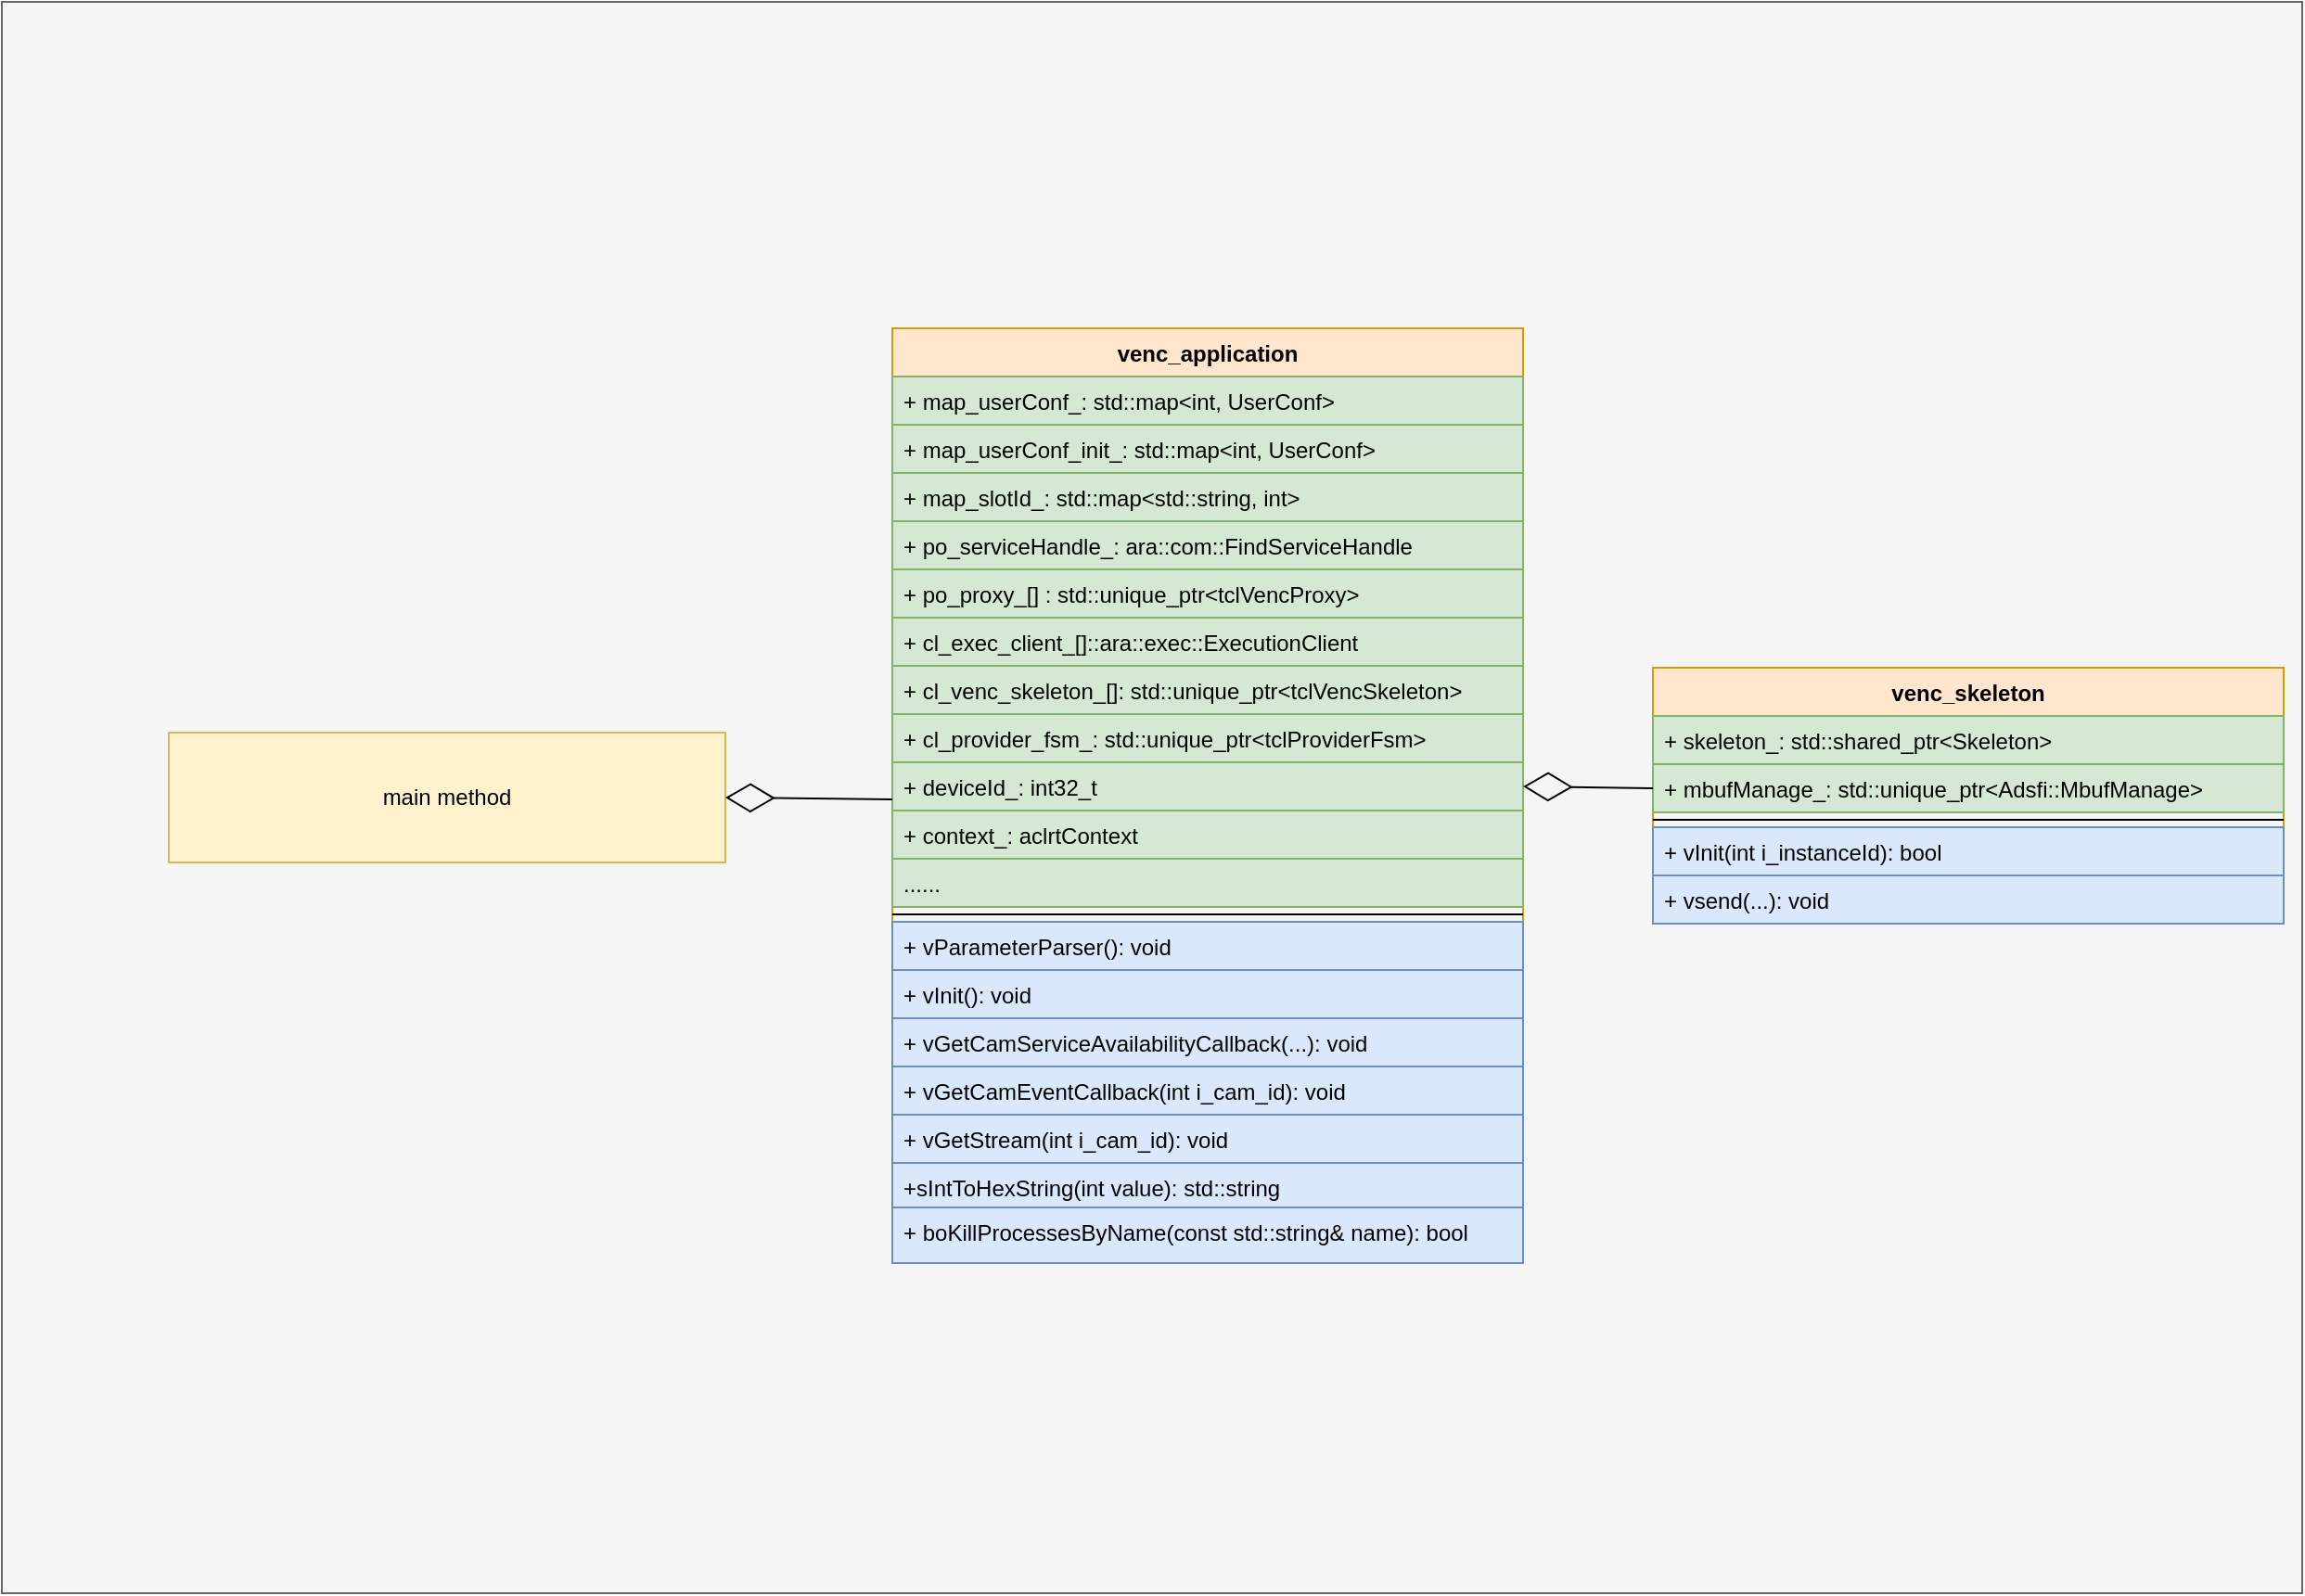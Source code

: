 <mxfile version="26.0.14">
  <diagram name="第 1 页" id="ww4SpD9q9hE-swhxdFp6">
    <mxGraphModel dx="1050" dy="-604" grid="1" gridSize="10" guides="1" tooltips="1" connect="1" arrows="1" fold="1" page="1" pageScale="1" pageWidth="827" pageHeight="1169" math="0" shadow="0">
      <root>
        <mxCell id="0" />
        <mxCell id="1" parent="0" />
        <mxCell id="QamxqkGbcU3FXPbwEzF8-87" value="" style="html=1;fillColor=#f5f5f5;fontColor=#333333;strokeColor=#666666;" parent="1" vertex="1">
          <mxGeometry x="70" y="1430" width="1240" height="858" as="geometry" />
        </mxCell>
        <mxCell id="QamxqkGbcU3FXPbwEzF8-137" value="venc_application" style="swimlane;fontStyle=1;align=center;verticalAlign=top;childLayout=stackLayout;horizontal=1;startSize=26;horizontalStack=0;resizeParent=1;resizeParentMax=0;resizeLast=0;collapsible=1;marginBottom=0;fillColor=#ffe6cc;strokeColor=#d79b00;" parent="1" vertex="1">
          <mxGeometry x="550" y="1606" width="340" height="372" as="geometry">
            <mxRectangle x="550" y="1606" width="130" height="30" as="alternateBounds" />
          </mxGeometry>
        </mxCell>
        <mxCell id="QamxqkGbcU3FXPbwEzF8-138" value="+ map_userConf_: std::map&lt;int, UserConf&gt;" style="text;strokeColor=#82b366;fillColor=#d5e8d4;align=left;verticalAlign=top;spacingLeft=4;spacingRight=4;overflow=hidden;rotatable=0;points=[[0,0.5],[1,0.5]];portConstraint=eastwest;" parent="QamxqkGbcU3FXPbwEzF8-137" vertex="1">
          <mxGeometry y="26" width="340" height="26" as="geometry" />
        </mxCell>
        <mxCell id="QamxqkGbcU3FXPbwEzF8-139" value="+ map_userConf_init_: std::map&lt;int, UserConf&gt;" style="text;strokeColor=#82b366;fillColor=#d5e8d4;align=left;verticalAlign=top;spacingLeft=4;spacingRight=4;overflow=hidden;rotatable=0;points=[[0,0.5],[1,0.5]];portConstraint=eastwest;" parent="QamxqkGbcU3FXPbwEzF8-137" vertex="1">
          <mxGeometry y="52" width="340" height="26" as="geometry" />
        </mxCell>
        <mxCell id="QamxqkGbcU3FXPbwEzF8-140" value="+ map_slotId_: std::map&lt;std::string, int&gt;" style="text;strokeColor=#82b366;fillColor=#d5e8d4;align=left;verticalAlign=top;spacingLeft=4;spacingRight=4;overflow=hidden;rotatable=0;points=[[0,0.5],[1,0.5]];portConstraint=eastwest;" parent="QamxqkGbcU3FXPbwEzF8-137" vertex="1">
          <mxGeometry y="78" width="340" height="26" as="geometry" />
        </mxCell>
        <mxCell id="QamxqkGbcU3FXPbwEzF8-141" value="+ po_serviceHandle_: ara::com::FindServiceHandle" style="text;strokeColor=#82b366;fillColor=#d5e8d4;align=left;verticalAlign=top;spacingLeft=4;spacingRight=4;overflow=hidden;rotatable=0;points=[[0,0.5],[1,0.5]];portConstraint=eastwest;" parent="QamxqkGbcU3FXPbwEzF8-137" vertex="1">
          <mxGeometry y="104" width="340" height="26" as="geometry" />
        </mxCell>
        <mxCell id="QamxqkGbcU3FXPbwEzF8-142" value="+ po_proxy_[] : std::unique_ptr&lt;tclVencProxy&gt;" style="text;strokeColor=#82b366;fillColor=#d5e8d4;align=left;verticalAlign=top;spacingLeft=4;spacingRight=4;overflow=hidden;rotatable=0;points=[[0,0.5],[1,0.5]];portConstraint=eastwest;" parent="QamxqkGbcU3FXPbwEzF8-137" vertex="1">
          <mxGeometry y="130" width="340" height="26" as="geometry" />
        </mxCell>
        <mxCell id="QamxqkGbcU3FXPbwEzF8-143" value="+ cl_exec_client_[]::ara::exec::ExecutionClient" style="text;strokeColor=#82b366;fillColor=#d5e8d4;align=left;verticalAlign=top;spacingLeft=4;spacingRight=4;overflow=hidden;rotatable=0;points=[[0,0.5],[1,0.5]];portConstraint=eastwest;" parent="QamxqkGbcU3FXPbwEzF8-137" vertex="1">
          <mxGeometry y="156" width="340" height="26" as="geometry" />
        </mxCell>
        <mxCell id="QamxqkGbcU3FXPbwEzF8-144" value="+ cl_venc_skeleton_[]: std::unique_ptr&lt;tclVencSkeleton&gt;" style="text;strokeColor=#82b366;fillColor=#d5e8d4;align=left;verticalAlign=top;spacingLeft=4;spacingRight=4;overflow=hidden;rotatable=0;points=[[0,0.5],[1,0.5]];portConstraint=eastwest;" parent="QamxqkGbcU3FXPbwEzF8-137" vertex="1">
          <mxGeometry y="182" width="340" height="26" as="geometry" />
        </mxCell>
        <mxCell id="QamxqkGbcU3FXPbwEzF8-145" value="+ cl_provider_fsm_: std::unique_ptr&lt;tclProviderFsm&gt; " style="text;strokeColor=#82b366;fillColor=#d5e8d4;align=left;verticalAlign=top;spacingLeft=4;spacingRight=4;overflow=hidden;rotatable=0;points=[[0,0.5],[1,0.5]];portConstraint=eastwest;" parent="QamxqkGbcU3FXPbwEzF8-137" vertex="1">
          <mxGeometry y="208" width="340" height="26" as="geometry" />
        </mxCell>
        <mxCell id="QamxqkGbcU3FXPbwEzF8-146" value="+ deviceId_: int32_t" style="text;strokeColor=#82b366;fillColor=#d5e8d4;align=left;verticalAlign=top;spacingLeft=4;spacingRight=4;overflow=hidden;rotatable=0;points=[[0,0.5],[1,0.5]];portConstraint=eastwest;" parent="QamxqkGbcU3FXPbwEzF8-137" vertex="1">
          <mxGeometry y="234" width="340" height="26" as="geometry" />
        </mxCell>
        <mxCell id="QamxqkGbcU3FXPbwEzF8-147" value="+ context_: aclrtContext" style="text;strokeColor=#82b366;fillColor=#d5e8d4;align=left;verticalAlign=top;spacingLeft=4;spacingRight=4;overflow=hidden;rotatable=0;points=[[0,0.5],[1,0.5]];portConstraint=eastwest;" parent="QamxqkGbcU3FXPbwEzF8-137" vertex="1">
          <mxGeometry y="260" width="340" height="26" as="geometry" />
        </mxCell>
        <mxCell id="QamxqkGbcU3FXPbwEzF8-148" value="......" style="text;strokeColor=#82b366;fillColor=#d5e8d4;align=left;verticalAlign=top;spacingLeft=4;spacingRight=4;overflow=hidden;rotatable=0;points=[[0,0.5],[1,0.5]];portConstraint=eastwest;" parent="QamxqkGbcU3FXPbwEzF8-137" vertex="1">
          <mxGeometry y="286" width="340" height="26" as="geometry" />
        </mxCell>
        <mxCell id="QamxqkGbcU3FXPbwEzF8-149" value="" style="line;strokeWidth=1;fillColor=none;align=left;verticalAlign=middle;spacingTop=-1;spacingLeft=3;spacingRight=3;rotatable=0;labelPosition=right;points=[];portConstraint=eastwest;" parent="QamxqkGbcU3FXPbwEzF8-137" vertex="1">
          <mxGeometry y="312" width="340" height="8" as="geometry" />
        </mxCell>
        <mxCell id="QamxqkGbcU3FXPbwEzF8-150" value="+ vParameterParser(): void" style="text;strokeColor=#6c8ebf;fillColor=#dae8fc;align=left;verticalAlign=top;spacingLeft=4;spacingRight=4;overflow=hidden;rotatable=0;points=[[0,0.5],[1,0.5]];portConstraint=eastwest;" parent="QamxqkGbcU3FXPbwEzF8-137" vertex="1">
          <mxGeometry y="320" width="340" height="26" as="geometry" />
        </mxCell>
        <mxCell id="QamxqkGbcU3FXPbwEzF8-151" value="+ vInit(): void" style="text;strokeColor=#6c8ebf;fillColor=#dae8fc;align=left;verticalAlign=top;spacingLeft=4;spacingRight=4;overflow=hidden;rotatable=0;points=[[0,0.5],[1,0.5]];portConstraint=eastwest;" parent="QamxqkGbcU3FXPbwEzF8-137" vertex="1">
          <mxGeometry y="346" width="340" height="26" as="geometry" />
        </mxCell>
        <mxCell id="QamxqkGbcU3FXPbwEzF8-152" value="main method" style="rounded=0;whiteSpace=wrap;html=1;fillColor=#fff2cc;strokeColor=#d6b656;" parent="1" vertex="1">
          <mxGeometry x="160" y="1824" width="300" height="70" as="geometry" />
        </mxCell>
        <mxCell id="QamxqkGbcU3FXPbwEzF8-153" value="" style="endArrow=diamondThin;endFill=0;endSize=24;html=1;rounded=0;entryX=1;entryY=0.5;entryDx=0;entryDy=0;" parent="1" target="QamxqkGbcU3FXPbwEzF8-152" edge="1">
          <mxGeometry width="160" relative="1" as="geometry">
            <mxPoint x="550" y="1860" as="sourcePoint" />
            <mxPoint x="670" y="1581" as="targetPoint" />
          </mxGeometry>
        </mxCell>
        <mxCell id="QamxqkGbcU3FXPbwEzF8-154" value="+ vGetCamServiceAvailabilityCallback(...): void" style="text;strokeColor=#6c8ebf;fillColor=#dae8fc;align=left;verticalAlign=top;spacingLeft=4;spacingRight=4;overflow=hidden;rotatable=0;points=[[0,0.5],[1,0.5]];portConstraint=eastwest;" parent="1" vertex="1">
          <mxGeometry x="550" y="1978" width="340" height="26" as="geometry" />
        </mxCell>
        <mxCell id="QamxqkGbcU3FXPbwEzF8-155" value="+ vGetCamEventCallback(int i_cam_id): void" style="text;strokeColor=#6c8ebf;fillColor=#dae8fc;align=left;verticalAlign=top;spacingLeft=4;spacingRight=4;overflow=hidden;rotatable=0;points=[[0,0.5],[1,0.5]];portConstraint=eastwest;" parent="1" vertex="1">
          <mxGeometry x="550" y="2004" width="340" height="26" as="geometry" />
        </mxCell>
        <mxCell id="QamxqkGbcU3FXPbwEzF8-156" value="+ vGetStream(int i_cam_id): void" style="text;strokeColor=#6c8ebf;fillColor=#dae8fc;align=left;verticalAlign=top;spacingLeft=4;spacingRight=4;overflow=hidden;rotatable=0;points=[[0,0.5],[1,0.5]];portConstraint=eastwest;" parent="1" vertex="1">
          <mxGeometry x="550" y="2030" width="340" height="26" as="geometry" />
        </mxCell>
        <mxCell id="QamxqkGbcU3FXPbwEzF8-157" value="+sIntToHexString(int value): std::string" style="text;strokeColor=#6c8ebf;fillColor=#dae8fc;align=left;verticalAlign=top;spacingLeft=4;spacingRight=4;overflow=hidden;rotatable=0;points=[[0,0.5],[1,0.5]];portConstraint=eastwest;" parent="1" vertex="1">
          <mxGeometry x="550" y="2056" width="340" height="24" as="geometry" />
        </mxCell>
        <mxCell id="dkvpZq7iE4lLp07j0uEw-1" value="venc_skeleton" style="swimlane;fontStyle=1;align=center;verticalAlign=top;childLayout=stackLayout;horizontal=1;startSize=26;horizontalStack=0;resizeParent=1;resizeParentMax=0;resizeLast=0;collapsible=1;marginBottom=0;fillColor=#ffe6cc;strokeColor=#d79b00;" vertex="1" parent="1">
          <mxGeometry x="960" y="1789" width="340" height="138" as="geometry">
            <mxRectangle x="550" y="1606" width="130" height="30" as="alternateBounds" />
          </mxGeometry>
        </mxCell>
        <mxCell id="dkvpZq7iE4lLp07j0uEw-2" value="+ skeleton_: std::shared_ptr&lt;Skeleton&gt;" style="text;strokeColor=#82b366;fillColor=#d5e8d4;align=left;verticalAlign=top;spacingLeft=4;spacingRight=4;overflow=hidden;rotatable=0;points=[[0,0.5],[1,0.5]];portConstraint=eastwest;" vertex="1" parent="dkvpZq7iE4lLp07j0uEw-1">
          <mxGeometry y="26" width="340" height="26" as="geometry" />
        </mxCell>
        <mxCell id="dkvpZq7iE4lLp07j0uEw-3" value="+ mbufManage_: std::unique_ptr&lt;Adsfi::MbufManage&gt;" style="text;strokeColor=#82b366;fillColor=#d5e8d4;align=left;verticalAlign=top;spacingLeft=4;spacingRight=4;overflow=hidden;rotatable=0;points=[[0,0.5],[1,0.5]];portConstraint=eastwest;" vertex="1" parent="dkvpZq7iE4lLp07j0uEw-1">
          <mxGeometry y="52" width="340" height="26" as="geometry" />
        </mxCell>
        <mxCell id="dkvpZq7iE4lLp07j0uEw-13" value="" style="line;strokeWidth=1;fillColor=none;align=left;verticalAlign=middle;spacingTop=-1;spacingLeft=3;spacingRight=3;rotatable=0;labelPosition=right;points=[];portConstraint=eastwest;" vertex="1" parent="dkvpZq7iE4lLp07j0uEw-1">
          <mxGeometry y="78" width="340" height="8" as="geometry" />
        </mxCell>
        <mxCell id="dkvpZq7iE4lLp07j0uEw-14" value="+ vInit(int i_instanceId): bool" style="text;strokeColor=#6c8ebf;fillColor=#dae8fc;align=left;verticalAlign=top;spacingLeft=4;spacingRight=4;overflow=hidden;rotatable=0;points=[[0,0.5],[1,0.5]];portConstraint=eastwest;" vertex="1" parent="dkvpZq7iE4lLp07j0uEw-1">
          <mxGeometry y="86" width="340" height="26" as="geometry" />
        </mxCell>
        <mxCell id="dkvpZq7iE4lLp07j0uEw-15" value="+ vsend(...): void" style="text;strokeColor=#6c8ebf;fillColor=#dae8fc;align=left;verticalAlign=top;spacingLeft=4;spacingRight=4;overflow=hidden;rotatable=0;points=[[0,0.5],[1,0.5]];portConstraint=eastwest;" vertex="1" parent="dkvpZq7iE4lLp07j0uEw-1">
          <mxGeometry y="112" width="340" height="26" as="geometry" />
        </mxCell>
        <mxCell id="dkvpZq7iE4lLp07j0uEw-16" value="" style="endArrow=diamondThin;endFill=0;endSize=24;html=1;rounded=0;entryX=1;entryY=0.5;entryDx=0;entryDy=0;exitX=0;exitY=0.5;exitDx=0;exitDy=0;" edge="1" parent="1" source="dkvpZq7iE4lLp07j0uEw-3" target="QamxqkGbcU3FXPbwEzF8-146">
          <mxGeometry width="160" relative="1" as="geometry">
            <mxPoint x="960" y="1853" as="sourcePoint" />
            <mxPoint x="900" y="1858.5" as="targetPoint" />
          </mxGeometry>
        </mxCell>
        <mxCell id="dkvpZq7iE4lLp07j0uEw-17" value="+ boKillProcessesByName(const std::string&amp; name): bool" style="text;strokeColor=#6c8ebf;fillColor=#dae8fc;align=left;verticalAlign=top;spacingLeft=4;spacingRight=4;overflow=hidden;rotatable=0;points=[[0,0.5],[1,0.5]];portConstraint=eastwest;" vertex="1" parent="1">
          <mxGeometry x="550" y="2080" width="340" height="30" as="geometry" />
        </mxCell>
      </root>
    </mxGraphModel>
  </diagram>
</mxfile>
